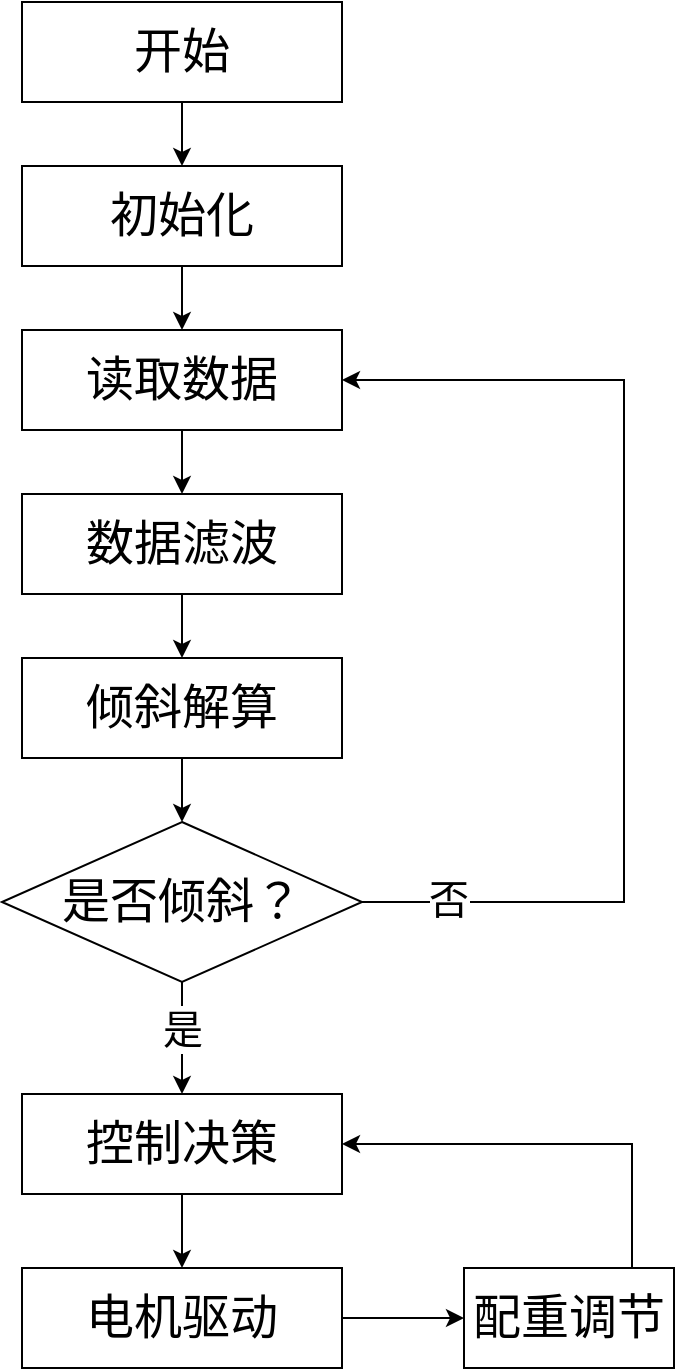 <mxfile version="24.9.1">
  <diagram name="第 1 页" id="P-Ki47FXVeTSSFG6zqav">
    <mxGraphModel dx="842" dy="785" grid="0" gridSize="10" guides="1" tooltips="1" connect="1" arrows="1" fold="1" page="0" pageScale="1" pageWidth="827" pageHeight="1169" math="0" shadow="0">
      <root>
        <mxCell id="0" />
        <mxCell id="1" parent="0" />
        <mxCell id="6YByduiW3RNkJjxguIij-17" style="edgeStyle=orthogonalEdgeStyle;rounded=0;orthogonalLoop=1;jettySize=auto;html=1;entryX=0.5;entryY=0;entryDx=0;entryDy=0;" edge="1" parent="1" source="6YByduiW3RNkJjxguIij-3" target="6YByduiW3RNkJjxguIij-4">
          <mxGeometry relative="1" as="geometry" />
        </mxCell>
        <mxCell id="6YByduiW3RNkJjxguIij-3" value="&lt;font style=&quot;font-size: 24px;&quot; face=&quot;宋体&quot;&gt;开始&lt;/font&gt;" style="rounded=0;whiteSpace=wrap;html=1;fontFamily=宋体;" vertex="1" parent="1">
          <mxGeometry x="470" y="159" width="160" height="50" as="geometry" />
        </mxCell>
        <mxCell id="6YByduiW3RNkJjxguIij-18" style="edgeStyle=orthogonalEdgeStyle;rounded=0;orthogonalLoop=1;jettySize=auto;html=1;entryX=0.5;entryY=0;entryDx=0;entryDy=0;" edge="1" parent="1" source="6YByduiW3RNkJjxguIij-4" target="6YByduiW3RNkJjxguIij-7">
          <mxGeometry relative="1" as="geometry" />
        </mxCell>
        <mxCell id="6YByduiW3RNkJjxguIij-4" value="&lt;font style=&quot;font-size: 24px;&quot; face=&quot;宋体&quot;&gt;初始化&lt;/font&gt;" style="rounded=0;whiteSpace=wrap;html=1;fontFamily=宋体;" vertex="1" parent="1">
          <mxGeometry x="470" y="241" width="160" height="50" as="geometry" />
        </mxCell>
        <mxCell id="6YByduiW3RNkJjxguIij-19" style="edgeStyle=orthogonalEdgeStyle;rounded=0;orthogonalLoop=1;jettySize=auto;html=1;entryX=0.5;entryY=0;entryDx=0;entryDy=0;" edge="1" parent="1" source="6YByduiW3RNkJjxguIij-7" target="6YByduiW3RNkJjxguIij-9">
          <mxGeometry relative="1" as="geometry" />
        </mxCell>
        <mxCell id="6YByduiW3RNkJjxguIij-7" value="&lt;span style=&quot;font-size: 24px;&quot;&gt;读取数据&lt;/span&gt;" style="rounded=0;whiteSpace=wrap;html=1;fontFamily=宋体;" vertex="1" parent="1">
          <mxGeometry x="470" y="323" width="160" height="50" as="geometry" />
        </mxCell>
        <mxCell id="6YByduiW3RNkJjxguIij-20" style="edgeStyle=orthogonalEdgeStyle;rounded=0;orthogonalLoop=1;jettySize=auto;html=1;entryX=0.5;entryY=0;entryDx=0;entryDy=0;" edge="1" parent="1" source="6YByduiW3RNkJjxguIij-9" target="6YByduiW3RNkJjxguIij-10">
          <mxGeometry relative="1" as="geometry" />
        </mxCell>
        <mxCell id="6YByduiW3RNkJjxguIij-9" value="&lt;span style=&quot;font-size: 24px;&quot;&gt;数据滤波&lt;/span&gt;" style="rounded=0;whiteSpace=wrap;html=1;fontFamily=宋体;" vertex="1" parent="1">
          <mxGeometry x="470" y="405" width="160" height="50" as="geometry" />
        </mxCell>
        <mxCell id="6YByduiW3RNkJjxguIij-21" style="edgeStyle=orthogonalEdgeStyle;rounded=0;orthogonalLoop=1;jettySize=auto;html=1;entryX=0.5;entryY=0;entryDx=0;entryDy=0;" edge="1" parent="1" source="6YByduiW3RNkJjxguIij-10" target="6YByduiW3RNkJjxguIij-11">
          <mxGeometry relative="1" as="geometry" />
        </mxCell>
        <mxCell id="6YByduiW3RNkJjxguIij-10" value="&lt;span style=&quot;font-size: 24px;&quot;&gt;倾斜解算&lt;/span&gt;" style="rounded=0;whiteSpace=wrap;html=1;fontFamily=宋体;" vertex="1" parent="1">
          <mxGeometry x="470" y="487" width="160" height="50" as="geometry" />
        </mxCell>
        <mxCell id="6YByduiW3RNkJjxguIij-15" style="edgeStyle=orthogonalEdgeStyle;rounded=0;orthogonalLoop=1;jettySize=auto;html=1;entryX=1;entryY=0.5;entryDx=0;entryDy=0;" edge="1" parent="1" source="6YByduiW3RNkJjxguIij-11" target="6YByduiW3RNkJjxguIij-7">
          <mxGeometry relative="1" as="geometry">
            <Array as="points">
              <mxPoint x="771" y="609" />
              <mxPoint x="771" y="348" />
            </Array>
          </mxGeometry>
        </mxCell>
        <mxCell id="6YByduiW3RNkJjxguIij-16" value="&lt;font face=&quot;宋体&quot; style=&quot;font-size: 20px;&quot;&gt;否&lt;/font&gt;" style="edgeLabel;html=1;align=center;verticalAlign=middle;resizable=0;points=[];" vertex="1" connectable="0" parent="6YByduiW3RNkJjxguIij-15">
          <mxGeometry x="-0.841" y="2" relative="1" as="geometry">
            <mxPoint as="offset" />
          </mxGeometry>
        </mxCell>
        <mxCell id="6YByduiW3RNkJjxguIij-22" style="edgeStyle=orthogonalEdgeStyle;rounded=0;orthogonalLoop=1;jettySize=auto;html=1;entryX=0.5;entryY=0;entryDx=0;entryDy=0;" edge="1" parent="1" source="6YByduiW3RNkJjxguIij-11" target="6YByduiW3RNkJjxguIij-12">
          <mxGeometry relative="1" as="geometry" />
        </mxCell>
        <mxCell id="6YByduiW3RNkJjxguIij-23" value="&lt;font style=&quot;font-size: 20px;&quot; face=&quot;宋体&quot;&gt;是&lt;/font&gt;" style="edgeLabel;html=1;align=center;verticalAlign=middle;resizable=0;points=[];" vertex="1" connectable="0" parent="6YByduiW3RNkJjxguIij-22">
          <mxGeometry x="-0.179" relative="1" as="geometry">
            <mxPoint as="offset" />
          </mxGeometry>
        </mxCell>
        <mxCell id="6YByduiW3RNkJjxguIij-11" value="&lt;font style=&quot;font-size: 24px;&quot; face=&quot;宋体&quot;&gt;是否倾斜？&lt;/font&gt;" style="rhombus;whiteSpace=wrap;html=1;" vertex="1" parent="1">
          <mxGeometry x="460" y="569" width="180" height="80" as="geometry" />
        </mxCell>
        <mxCell id="6YByduiW3RNkJjxguIij-24" style="edgeStyle=orthogonalEdgeStyle;rounded=0;orthogonalLoop=1;jettySize=auto;html=1;entryX=0.5;entryY=0;entryDx=0;entryDy=0;" edge="1" parent="1" source="6YByduiW3RNkJjxguIij-12" target="6YByduiW3RNkJjxguIij-13">
          <mxGeometry relative="1" as="geometry" />
        </mxCell>
        <mxCell id="6YByduiW3RNkJjxguIij-12" value="&lt;span style=&quot;font-size: 24px;&quot;&gt;控制决策&lt;/span&gt;" style="rounded=0;whiteSpace=wrap;html=1;fontFamily=宋体;" vertex="1" parent="1">
          <mxGeometry x="470" y="705" width="160" height="50" as="geometry" />
        </mxCell>
        <mxCell id="6YByduiW3RNkJjxguIij-25" style="edgeStyle=orthogonalEdgeStyle;rounded=0;orthogonalLoop=1;jettySize=auto;html=1;" edge="1" parent="1" source="6YByduiW3RNkJjxguIij-13" target="6YByduiW3RNkJjxguIij-14">
          <mxGeometry relative="1" as="geometry" />
        </mxCell>
        <mxCell id="6YByduiW3RNkJjxguIij-13" value="&lt;span style=&quot;font-size: 24px;&quot;&gt;电机驱动&lt;/span&gt;" style="rounded=0;whiteSpace=wrap;html=1;fontFamily=宋体;" vertex="1" parent="1">
          <mxGeometry x="470" y="792" width="160" height="50" as="geometry" />
        </mxCell>
        <mxCell id="6YByduiW3RNkJjxguIij-26" style="edgeStyle=orthogonalEdgeStyle;rounded=0;orthogonalLoop=1;jettySize=auto;html=1;entryX=1;entryY=0.5;entryDx=0;entryDy=0;" edge="1" parent="1" source="6YByduiW3RNkJjxguIij-14" target="6YByduiW3RNkJjxguIij-12">
          <mxGeometry relative="1" as="geometry">
            <Array as="points">
              <mxPoint x="775" y="730" />
            </Array>
          </mxGeometry>
        </mxCell>
        <mxCell id="6YByduiW3RNkJjxguIij-14" value="&lt;span style=&quot;font-size: 24px;&quot;&gt;配重调节&lt;/span&gt;" style="rounded=0;whiteSpace=wrap;html=1;fontFamily=宋体;" vertex="1" parent="1">
          <mxGeometry x="691" y="792" width="105" height="50" as="geometry" />
        </mxCell>
      </root>
    </mxGraphModel>
  </diagram>
</mxfile>
